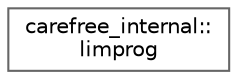digraph "类继承关系图"
{
 // LATEX_PDF_SIZE
  bgcolor="transparent";
  edge [fontname=Helvetica,fontsize=10,labelfontname=Helvetica,labelfontsize=10];
  node [fontname=Helvetica,fontsize=10,shape=box,height=0.2,width=0.4];
  rankdir="LR";
  Node0 [id="Node000000",label="carefree_internal::\llimprog",height=0.2,width=0.4,color="grey40", fillcolor="white", style="filled",URL="$structcarefree__internal_1_1limprog.html",tooltip=" "];
}
